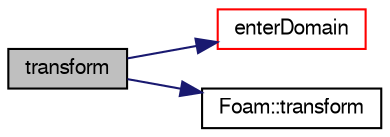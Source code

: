 digraph "transform"
{
  bgcolor="transparent";
  edge [fontname="FreeSans",fontsize="10",labelfontname="FreeSans",labelfontsize="10"];
  node [fontname="FreeSans",fontsize="10",shape=record];
  rankdir="LR";
  Node34 [label="transform",height=0.2,width=0.4,color="black", fillcolor="grey75", style="filled", fontcolor="black"];
  Node34 -> Node35 [color="midnightblue",fontsize="10",style="solid",fontname="FreeSans"];
  Node35 [label="enterDomain",height=0.2,width=0.4,color="red",URL="$a21670.html#a42908ca7dd32e79250d338b9fb984bef",tooltip="Convert relative origin to absolute by adding entering point. "];
  Node34 -> Node37 [color="midnightblue",fontsize="10",style="solid",fontname="FreeSans"];
  Node37 [label="Foam::transform",height=0.2,width=0.4,color="black",URL="$a21124.html#a919915170941701c1223291531ad010c"];
}
